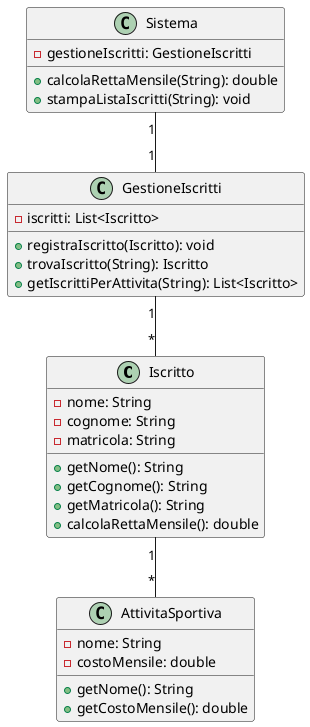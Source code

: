 @startuml

class Iscritto {
  -nome: String
  -cognome: String
  -matricola: String
  +getNome(): String
  +getCognome(): String
  +getMatricola(): String
  +calcolaRettaMensile(): double
}

class AttivitaSportiva {
  -nome: String
  -costoMensile: double
  +getNome(): String
  +getCostoMensile(): double
}

class GestioneIscritti {
  -iscritti: List<Iscritto>
  +registraIscritto(Iscritto): void
  +trovaIscritto(String): Iscritto
  +getIscrittiPerAttivita(String): List<Iscritto>
}

class Sistema {
  -gestioneIscritti: GestioneIscritti
  +calcolaRettaMensile(String): double
  +stampaListaIscritti(String): void
}

Iscritto "1" -- "*" AttivitaSportiva
GestioneIscritti "1" -- "*" Iscritto
Sistema "1" -- "1" GestioneIscritti

@enduml 